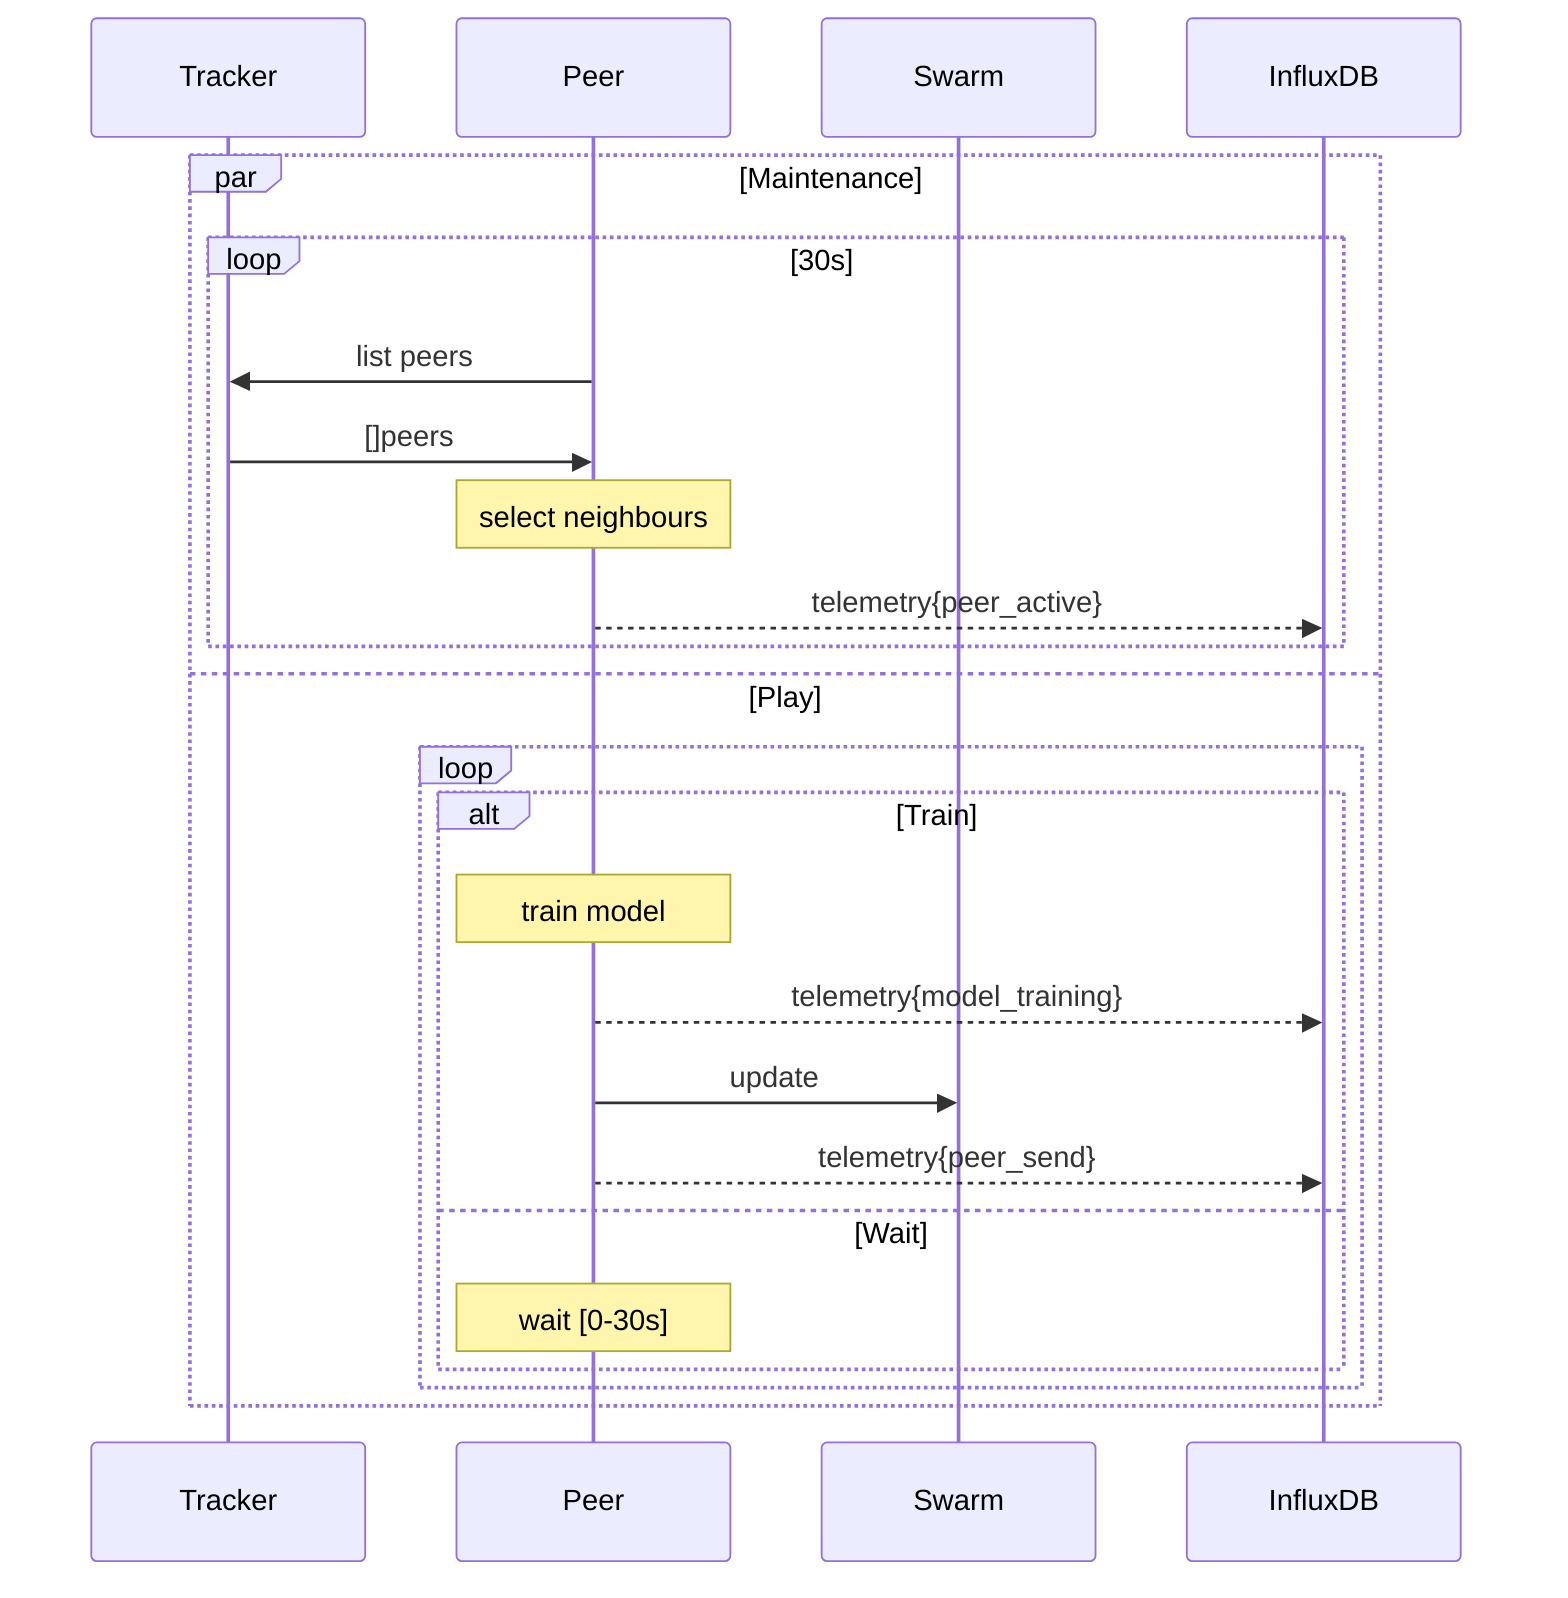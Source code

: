 sequenceDiagram
    participant Tracker
    participant Peer
    participant Swarm
    participant InfluxDB

    par Maintenance
        loop 30s
            Peer->>Tracker: list peers
            Tracker->>Peer: []peers
            Note over Peer: select neighbours
            Peer-->>InfluxDB: telemetry{peer_active}
        end
    and Play
        loop
            alt Train
                Note over Peer: train model
                Peer-->>InfluxDB: telemetry{model_training}
                Peer->>Swarm: update
                Peer-->>InfluxDB: telemetry{peer_send}
            else Wait
                Note over Peer: wait [0-30s]
            end
        end
    end